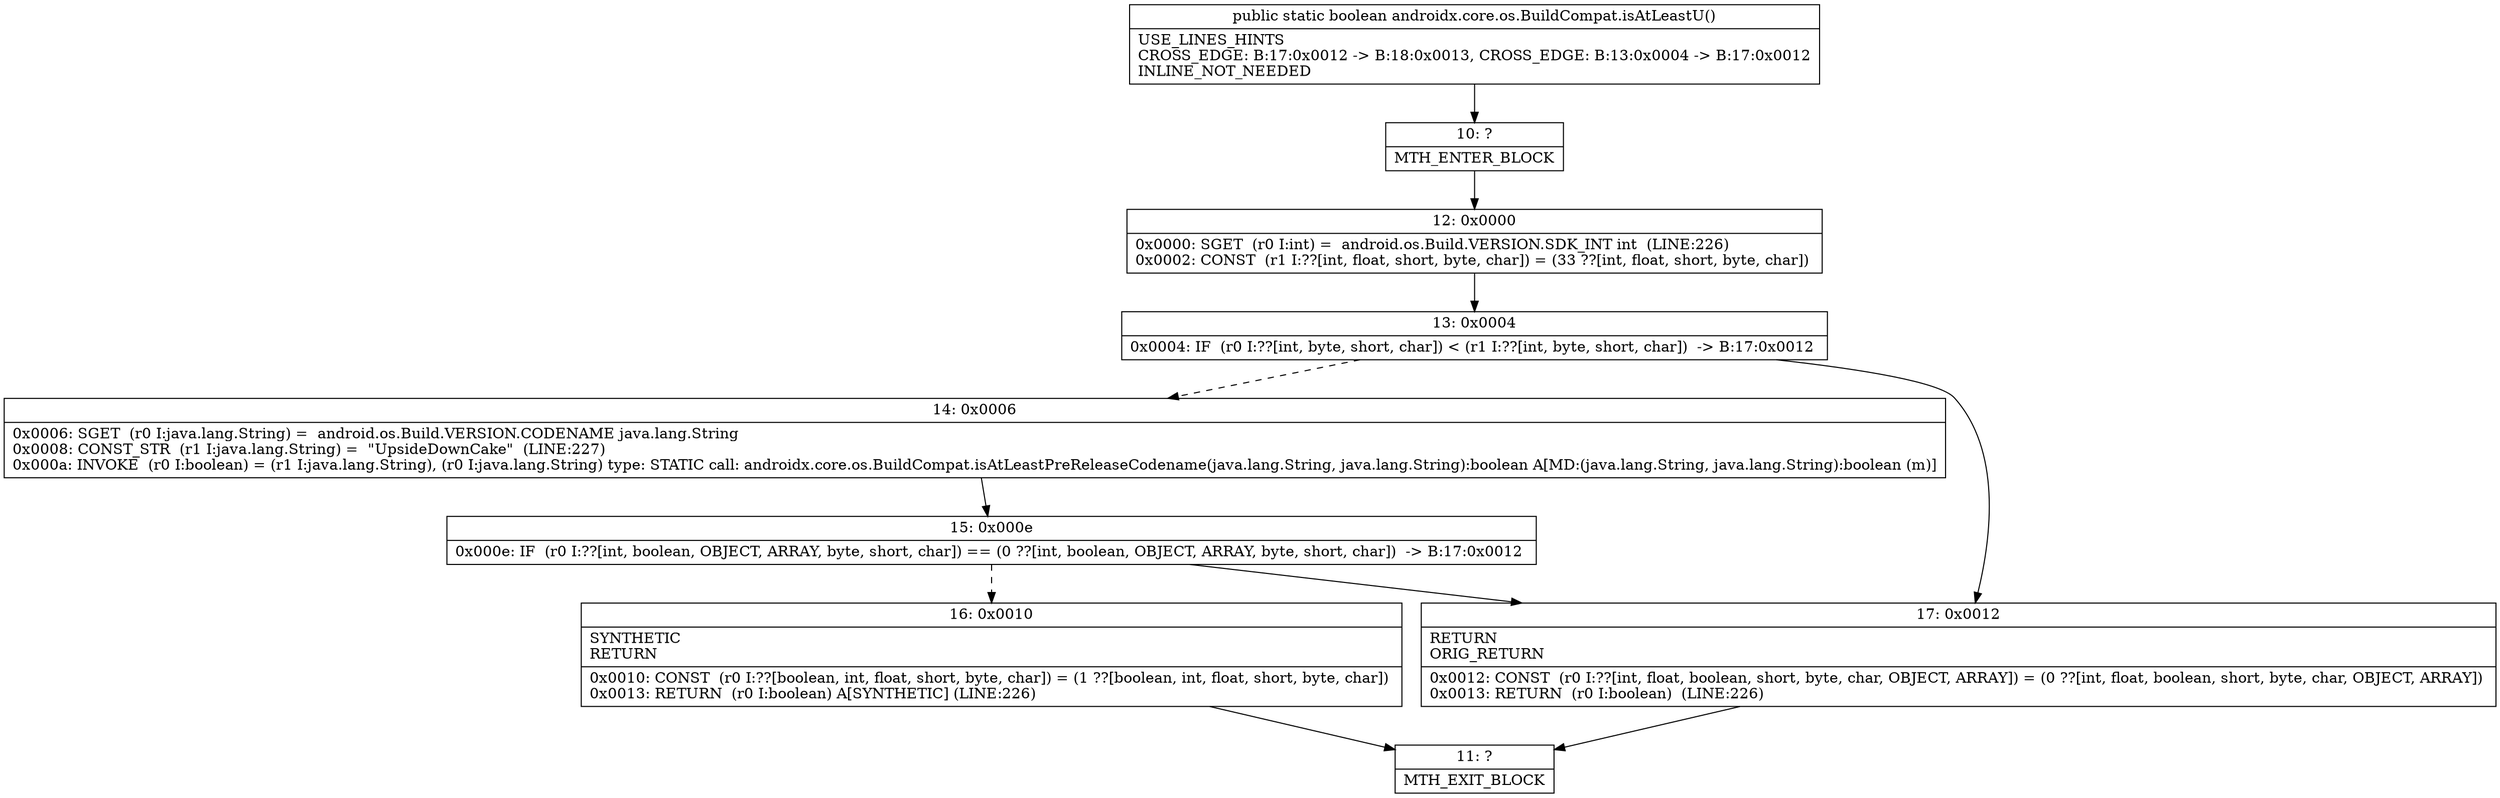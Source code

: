 digraph "CFG forandroidx.core.os.BuildCompat.isAtLeastU()Z" {
Node_10 [shape=record,label="{10\:\ ?|MTH_ENTER_BLOCK\l}"];
Node_12 [shape=record,label="{12\:\ 0x0000|0x0000: SGET  (r0 I:int) =  android.os.Build.VERSION.SDK_INT int  (LINE:226)\l0x0002: CONST  (r1 I:??[int, float, short, byte, char]) = (33 ??[int, float, short, byte, char]) \l}"];
Node_13 [shape=record,label="{13\:\ 0x0004|0x0004: IF  (r0 I:??[int, byte, short, char]) \< (r1 I:??[int, byte, short, char])  \-\> B:17:0x0012 \l}"];
Node_14 [shape=record,label="{14\:\ 0x0006|0x0006: SGET  (r0 I:java.lang.String) =  android.os.Build.VERSION.CODENAME java.lang.String \l0x0008: CONST_STR  (r1 I:java.lang.String) =  \"UpsideDownCake\"  (LINE:227)\l0x000a: INVOKE  (r0 I:boolean) = (r1 I:java.lang.String), (r0 I:java.lang.String) type: STATIC call: androidx.core.os.BuildCompat.isAtLeastPreReleaseCodename(java.lang.String, java.lang.String):boolean A[MD:(java.lang.String, java.lang.String):boolean (m)]\l}"];
Node_15 [shape=record,label="{15\:\ 0x000e|0x000e: IF  (r0 I:??[int, boolean, OBJECT, ARRAY, byte, short, char]) == (0 ??[int, boolean, OBJECT, ARRAY, byte, short, char])  \-\> B:17:0x0012 \l}"];
Node_16 [shape=record,label="{16\:\ 0x0010|SYNTHETIC\lRETURN\l|0x0010: CONST  (r0 I:??[boolean, int, float, short, byte, char]) = (1 ??[boolean, int, float, short, byte, char]) \l0x0013: RETURN  (r0 I:boolean) A[SYNTHETIC] (LINE:226)\l}"];
Node_11 [shape=record,label="{11\:\ ?|MTH_EXIT_BLOCK\l}"];
Node_17 [shape=record,label="{17\:\ 0x0012|RETURN\lORIG_RETURN\l|0x0012: CONST  (r0 I:??[int, float, boolean, short, byte, char, OBJECT, ARRAY]) = (0 ??[int, float, boolean, short, byte, char, OBJECT, ARRAY]) \l0x0013: RETURN  (r0 I:boolean)  (LINE:226)\l}"];
MethodNode[shape=record,label="{public static boolean androidx.core.os.BuildCompat.isAtLeastU()  | USE_LINES_HINTS\lCROSS_EDGE: B:17:0x0012 \-\> B:18:0x0013, CROSS_EDGE: B:13:0x0004 \-\> B:17:0x0012\lINLINE_NOT_NEEDED\l}"];
MethodNode -> Node_10;Node_10 -> Node_12;
Node_12 -> Node_13;
Node_13 -> Node_14[style=dashed];
Node_13 -> Node_17;
Node_14 -> Node_15;
Node_15 -> Node_16[style=dashed];
Node_15 -> Node_17;
Node_16 -> Node_11;
Node_17 -> Node_11;
}

